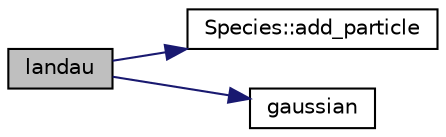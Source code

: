 digraph "landau"
{
 // LATEX_PDF_SIZE
  edge [fontname="Helvetica",fontsize="10",labelfontname="Helvetica",labelfontsize="10"];
  node [fontname="Helvetica",fontsize="10",shape=record];
  rankdir="LR";
  Node1 [label="landau",height=0.2,width=0.4,color="black", fillcolor="grey75", style="filled", fontcolor="black",tooltip=" "];
  Node1 -> Node2 [color="midnightblue",fontsize="10",style="solid",fontname="Helvetica"];
  Node2 [label="Species::add_particle",height=0.2,width=0.4,color="black", fillcolor="white", style="filled",URL="$class_species.html#aaa36a207dd45987de754d6ca2674aade",tooltip="Adds a new particle to the species."];
  Node1 -> Node3 [color="midnightblue",fontsize="10",style="solid",fontname="Helvetica"];
  Node3 [label="gaussian",height=0.2,width=0.4,color="black", fillcolor="white", style="filled",URL="$landau_8h.html#aa67fedc876a0c37754c45c405699c0d6",tooltip=" "];
}
